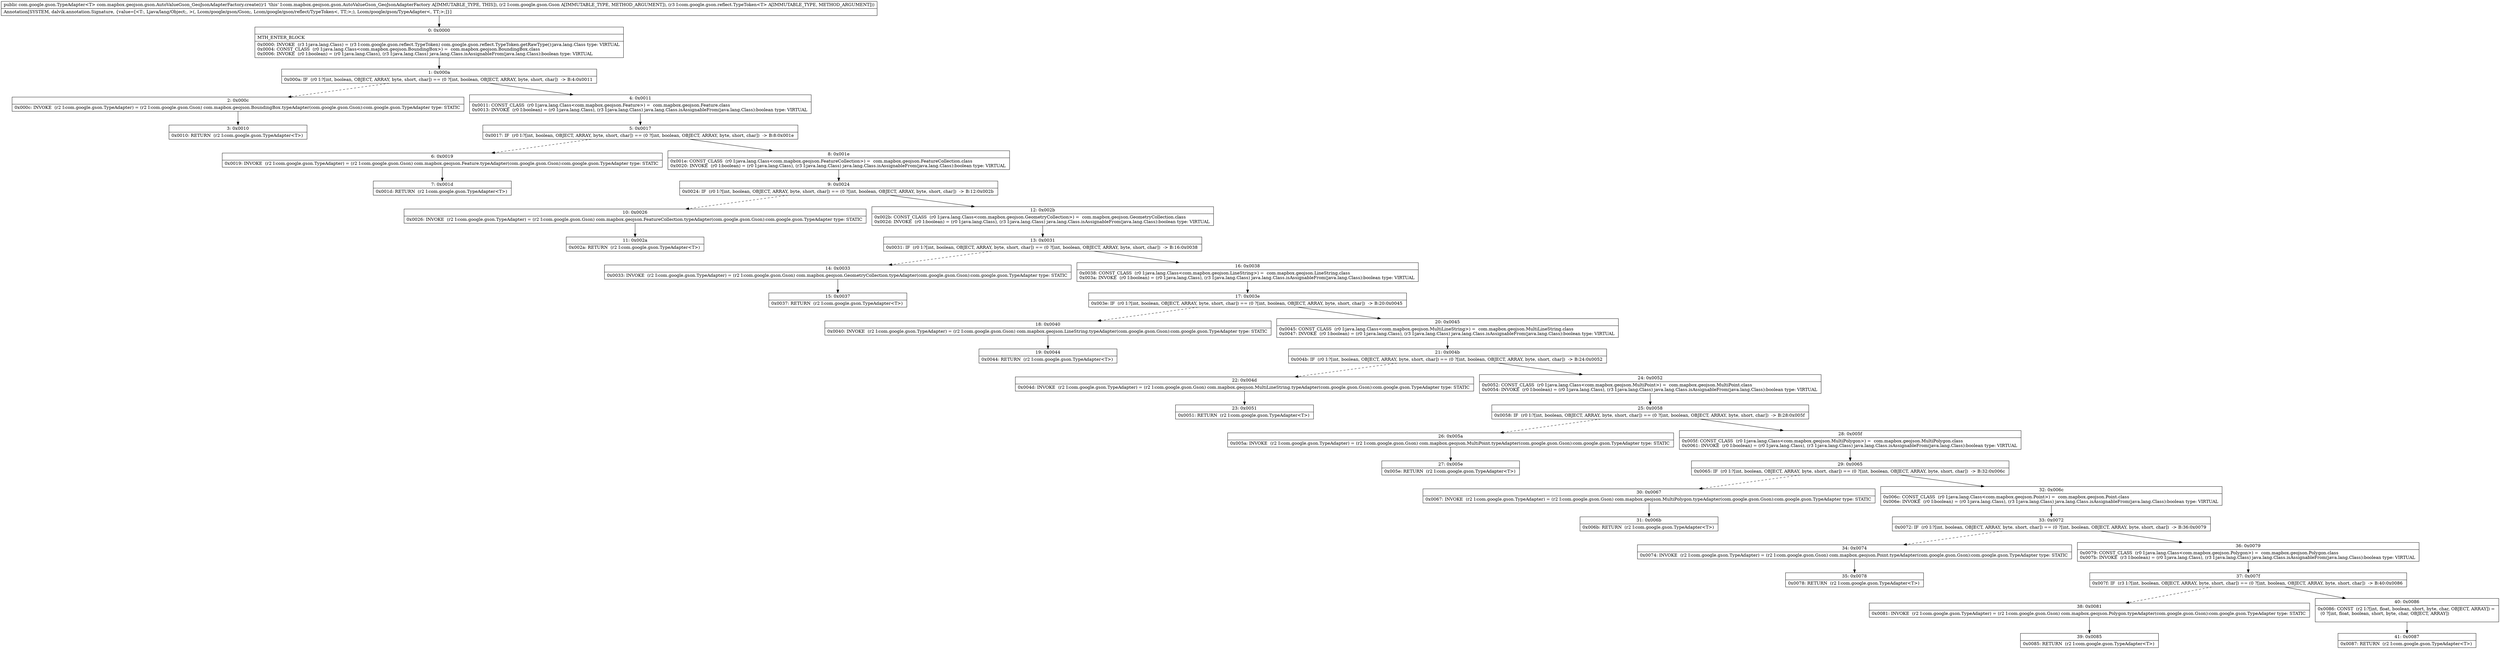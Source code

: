 digraph "CFG forcom.mapbox.geojson.gson.AutoValueGson_GeoJsonAdapterFactory.create(Lcom\/google\/gson\/Gson;Lcom\/google\/gson\/reflect\/TypeToken;)Lcom\/google\/gson\/TypeAdapter;" {
Node_0 [shape=record,label="{0\:\ 0x0000|MTH_ENTER_BLOCK\l|0x0000: INVOKE  (r3 I:java.lang.Class) = (r3 I:com.google.gson.reflect.TypeToken) com.google.gson.reflect.TypeToken.getRawType():java.lang.Class type: VIRTUAL \l0x0004: CONST_CLASS  (r0 I:java.lang.Class\<com.mapbox.geojson.BoundingBox\>) =  com.mapbox.geojson.BoundingBox.class \l0x0006: INVOKE  (r0 I:boolean) = (r0 I:java.lang.Class), (r3 I:java.lang.Class) java.lang.Class.isAssignableFrom(java.lang.Class):boolean type: VIRTUAL \l}"];
Node_1 [shape=record,label="{1\:\ 0x000a|0x000a: IF  (r0 I:?[int, boolean, OBJECT, ARRAY, byte, short, char]) == (0 ?[int, boolean, OBJECT, ARRAY, byte, short, char])  \-\> B:4:0x0011 \l}"];
Node_2 [shape=record,label="{2\:\ 0x000c|0x000c: INVOKE  (r2 I:com.google.gson.TypeAdapter) = (r2 I:com.google.gson.Gson) com.mapbox.geojson.BoundingBox.typeAdapter(com.google.gson.Gson):com.google.gson.TypeAdapter type: STATIC \l}"];
Node_3 [shape=record,label="{3\:\ 0x0010|0x0010: RETURN  (r2 I:com.google.gson.TypeAdapter\<T\>) \l}"];
Node_4 [shape=record,label="{4\:\ 0x0011|0x0011: CONST_CLASS  (r0 I:java.lang.Class\<com.mapbox.geojson.Feature\>) =  com.mapbox.geojson.Feature.class \l0x0013: INVOKE  (r0 I:boolean) = (r0 I:java.lang.Class), (r3 I:java.lang.Class) java.lang.Class.isAssignableFrom(java.lang.Class):boolean type: VIRTUAL \l}"];
Node_5 [shape=record,label="{5\:\ 0x0017|0x0017: IF  (r0 I:?[int, boolean, OBJECT, ARRAY, byte, short, char]) == (0 ?[int, boolean, OBJECT, ARRAY, byte, short, char])  \-\> B:8:0x001e \l}"];
Node_6 [shape=record,label="{6\:\ 0x0019|0x0019: INVOKE  (r2 I:com.google.gson.TypeAdapter) = (r2 I:com.google.gson.Gson) com.mapbox.geojson.Feature.typeAdapter(com.google.gson.Gson):com.google.gson.TypeAdapter type: STATIC \l}"];
Node_7 [shape=record,label="{7\:\ 0x001d|0x001d: RETURN  (r2 I:com.google.gson.TypeAdapter\<T\>) \l}"];
Node_8 [shape=record,label="{8\:\ 0x001e|0x001e: CONST_CLASS  (r0 I:java.lang.Class\<com.mapbox.geojson.FeatureCollection\>) =  com.mapbox.geojson.FeatureCollection.class \l0x0020: INVOKE  (r0 I:boolean) = (r0 I:java.lang.Class), (r3 I:java.lang.Class) java.lang.Class.isAssignableFrom(java.lang.Class):boolean type: VIRTUAL \l}"];
Node_9 [shape=record,label="{9\:\ 0x0024|0x0024: IF  (r0 I:?[int, boolean, OBJECT, ARRAY, byte, short, char]) == (0 ?[int, boolean, OBJECT, ARRAY, byte, short, char])  \-\> B:12:0x002b \l}"];
Node_10 [shape=record,label="{10\:\ 0x0026|0x0026: INVOKE  (r2 I:com.google.gson.TypeAdapter) = (r2 I:com.google.gson.Gson) com.mapbox.geojson.FeatureCollection.typeAdapter(com.google.gson.Gson):com.google.gson.TypeAdapter type: STATIC \l}"];
Node_11 [shape=record,label="{11\:\ 0x002a|0x002a: RETURN  (r2 I:com.google.gson.TypeAdapter\<T\>) \l}"];
Node_12 [shape=record,label="{12\:\ 0x002b|0x002b: CONST_CLASS  (r0 I:java.lang.Class\<com.mapbox.geojson.GeometryCollection\>) =  com.mapbox.geojson.GeometryCollection.class \l0x002d: INVOKE  (r0 I:boolean) = (r0 I:java.lang.Class), (r3 I:java.lang.Class) java.lang.Class.isAssignableFrom(java.lang.Class):boolean type: VIRTUAL \l}"];
Node_13 [shape=record,label="{13\:\ 0x0031|0x0031: IF  (r0 I:?[int, boolean, OBJECT, ARRAY, byte, short, char]) == (0 ?[int, boolean, OBJECT, ARRAY, byte, short, char])  \-\> B:16:0x0038 \l}"];
Node_14 [shape=record,label="{14\:\ 0x0033|0x0033: INVOKE  (r2 I:com.google.gson.TypeAdapter) = (r2 I:com.google.gson.Gson) com.mapbox.geojson.GeometryCollection.typeAdapter(com.google.gson.Gson):com.google.gson.TypeAdapter type: STATIC \l}"];
Node_15 [shape=record,label="{15\:\ 0x0037|0x0037: RETURN  (r2 I:com.google.gson.TypeAdapter\<T\>) \l}"];
Node_16 [shape=record,label="{16\:\ 0x0038|0x0038: CONST_CLASS  (r0 I:java.lang.Class\<com.mapbox.geojson.LineString\>) =  com.mapbox.geojson.LineString.class \l0x003a: INVOKE  (r0 I:boolean) = (r0 I:java.lang.Class), (r3 I:java.lang.Class) java.lang.Class.isAssignableFrom(java.lang.Class):boolean type: VIRTUAL \l}"];
Node_17 [shape=record,label="{17\:\ 0x003e|0x003e: IF  (r0 I:?[int, boolean, OBJECT, ARRAY, byte, short, char]) == (0 ?[int, boolean, OBJECT, ARRAY, byte, short, char])  \-\> B:20:0x0045 \l}"];
Node_18 [shape=record,label="{18\:\ 0x0040|0x0040: INVOKE  (r2 I:com.google.gson.TypeAdapter) = (r2 I:com.google.gson.Gson) com.mapbox.geojson.LineString.typeAdapter(com.google.gson.Gson):com.google.gson.TypeAdapter type: STATIC \l}"];
Node_19 [shape=record,label="{19\:\ 0x0044|0x0044: RETURN  (r2 I:com.google.gson.TypeAdapter\<T\>) \l}"];
Node_20 [shape=record,label="{20\:\ 0x0045|0x0045: CONST_CLASS  (r0 I:java.lang.Class\<com.mapbox.geojson.MultiLineString\>) =  com.mapbox.geojson.MultiLineString.class \l0x0047: INVOKE  (r0 I:boolean) = (r0 I:java.lang.Class), (r3 I:java.lang.Class) java.lang.Class.isAssignableFrom(java.lang.Class):boolean type: VIRTUAL \l}"];
Node_21 [shape=record,label="{21\:\ 0x004b|0x004b: IF  (r0 I:?[int, boolean, OBJECT, ARRAY, byte, short, char]) == (0 ?[int, boolean, OBJECT, ARRAY, byte, short, char])  \-\> B:24:0x0052 \l}"];
Node_22 [shape=record,label="{22\:\ 0x004d|0x004d: INVOKE  (r2 I:com.google.gson.TypeAdapter) = (r2 I:com.google.gson.Gson) com.mapbox.geojson.MultiLineString.typeAdapter(com.google.gson.Gson):com.google.gson.TypeAdapter type: STATIC \l}"];
Node_23 [shape=record,label="{23\:\ 0x0051|0x0051: RETURN  (r2 I:com.google.gson.TypeAdapter\<T\>) \l}"];
Node_24 [shape=record,label="{24\:\ 0x0052|0x0052: CONST_CLASS  (r0 I:java.lang.Class\<com.mapbox.geojson.MultiPoint\>) =  com.mapbox.geojson.MultiPoint.class \l0x0054: INVOKE  (r0 I:boolean) = (r0 I:java.lang.Class), (r3 I:java.lang.Class) java.lang.Class.isAssignableFrom(java.lang.Class):boolean type: VIRTUAL \l}"];
Node_25 [shape=record,label="{25\:\ 0x0058|0x0058: IF  (r0 I:?[int, boolean, OBJECT, ARRAY, byte, short, char]) == (0 ?[int, boolean, OBJECT, ARRAY, byte, short, char])  \-\> B:28:0x005f \l}"];
Node_26 [shape=record,label="{26\:\ 0x005a|0x005a: INVOKE  (r2 I:com.google.gson.TypeAdapter) = (r2 I:com.google.gson.Gson) com.mapbox.geojson.MultiPoint.typeAdapter(com.google.gson.Gson):com.google.gson.TypeAdapter type: STATIC \l}"];
Node_27 [shape=record,label="{27\:\ 0x005e|0x005e: RETURN  (r2 I:com.google.gson.TypeAdapter\<T\>) \l}"];
Node_28 [shape=record,label="{28\:\ 0x005f|0x005f: CONST_CLASS  (r0 I:java.lang.Class\<com.mapbox.geojson.MultiPolygon\>) =  com.mapbox.geojson.MultiPolygon.class \l0x0061: INVOKE  (r0 I:boolean) = (r0 I:java.lang.Class), (r3 I:java.lang.Class) java.lang.Class.isAssignableFrom(java.lang.Class):boolean type: VIRTUAL \l}"];
Node_29 [shape=record,label="{29\:\ 0x0065|0x0065: IF  (r0 I:?[int, boolean, OBJECT, ARRAY, byte, short, char]) == (0 ?[int, boolean, OBJECT, ARRAY, byte, short, char])  \-\> B:32:0x006c \l}"];
Node_30 [shape=record,label="{30\:\ 0x0067|0x0067: INVOKE  (r2 I:com.google.gson.TypeAdapter) = (r2 I:com.google.gson.Gson) com.mapbox.geojson.MultiPolygon.typeAdapter(com.google.gson.Gson):com.google.gson.TypeAdapter type: STATIC \l}"];
Node_31 [shape=record,label="{31\:\ 0x006b|0x006b: RETURN  (r2 I:com.google.gson.TypeAdapter\<T\>) \l}"];
Node_32 [shape=record,label="{32\:\ 0x006c|0x006c: CONST_CLASS  (r0 I:java.lang.Class\<com.mapbox.geojson.Point\>) =  com.mapbox.geojson.Point.class \l0x006e: INVOKE  (r0 I:boolean) = (r0 I:java.lang.Class), (r3 I:java.lang.Class) java.lang.Class.isAssignableFrom(java.lang.Class):boolean type: VIRTUAL \l}"];
Node_33 [shape=record,label="{33\:\ 0x0072|0x0072: IF  (r0 I:?[int, boolean, OBJECT, ARRAY, byte, short, char]) == (0 ?[int, boolean, OBJECT, ARRAY, byte, short, char])  \-\> B:36:0x0079 \l}"];
Node_34 [shape=record,label="{34\:\ 0x0074|0x0074: INVOKE  (r2 I:com.google.gson.TypeAdapter) = (r2 I:com.google.gson.Gson) com.mapbox.geojson.Point.typeAdapter(com.google.gson.Gson):com.google.gson.TypeAdapter type: STATIC \l}"];
Node_35 [shape=record,label="{35\:\ 0x0078|0x0078: RETURN  (r2 I:com.google.gson.TypeAdapter\<T\>) \l}"];
Node_36 [shape=record,label="{36\:\ 0x0079|0x0079: CONST_CLASS  (r0 I:java.lang.Class\<com.mapbox.geojson.Polygon\>) =  com.mapbox.geojson.Polygon.class \l0x007b: INVOKE  (r3 I:boolean) = (r0 I:java.lang.Class), (r3 I:java.lang.Class) java.lang.Class.isAssignableFrom(java.lang.Class):boolean type: VIRTUAL \l}"];
Node_37 [shape=record,label="{37\:\ 0x007f|0x007f: IF  (r3 I:?[int, boolean, OBJECT, ARRAY, byte, short, char]) == (0 ?[int, boolean, OBJECT, ARRAY, byte, short, char])  \-\> B:40:0x0086 \l}"];
Node_38 [shape=record,label="{38\:\ 0x0081|0x0081: INVOKE  (r2 I:com.google.gson.TypeAdapter) = (r2 I:com.google.gson.Gson) com.mapbox.geojson.Polygon.typeAdapter(com.google.gson.Gson):com.google.gson.TypeAdapter type: STATIC \l}"];
Node_39 [shape=record,label="{39\:\ 0x0085|0x0085: RETURN  (r2 I:com.google.gson.TypeAdapter\<T\>) \l}"];
Node_40 [shape=record,label="{40\:\ 0x0086|0x0086: CONST  (r2 I:?[int, float, boolean, short, byte, char, OBJECT, ARRAY]) = \l  (0 ?[int, float, boolean, short, byte, char, OBJECT, ARRAY])\l \l}"];
Node_41 [shape=record,label="{41\:\ 0x0087|0x0087: RETURN  (r2 I:com.google.gson.TypeAdapter\<T\>) \l}"];
MethodNode[shape=record,label="{public com.google.gson.TypeAdapter\<T\> com.mapbox.geojson.gson.AutoValueGson_GeoJsonAdapterFactory.create((r1 'this' I:com.mapbox.geojson.gson.AutoValueGson_GeoJsonAdapterFactory A[IMMUTABLE_TYPE, THIS]), (r2 I:com.google.gson.Gson A[IMMUTABLE_TYPE, METHOD_ARGUMENT]), (r3 I:com.google.gson.reflect.TypeToken\<T\> A[IMMUTABLE_TYPE, METHOD_ARGUMENT]))  | Annotation[SYSTEM, dalvik.annotation.Signature, \{value=[\<T:, Ljava\/lang\/Object;, \>(, Lcom\/google\/gson\/Gson;, Lcom\/google\/gson\/reflect\/TypeToken\<, TT;\>;), Lcom\/google\/gson\/TypeAdapter\<, TT;\>;]\}]\l}"];
MethodNode -> Node_0;
Node_0 -> Node_1;
Node_1 -> Node_2[style=dashed];
Node_1 -> Node_4;
Node_2 -> Node_3;
Node_4 -> Node_5;
Node_5 -> Node_6[style=dashed];
Node_5 -> Node_8;
Node_6 -> Node_7;
Node_8 -> Node_9;
Node_9 -> Node_10[style=dashed];
Node_9 -> Node_12;
Node_10 -> Node_11;
Node_12 -> Node_13;
Node_13 -> Node_14[style=dashed];
Node_13 -> Node_16;
Node_14 -> Node_15;
Node_16 -> Node_17;
Node_17 -> Node_18[style=dashed];
Node_17 -> Node_20;
Node_18 -> Node_19;
Node_20 -> Node_21;
Node_21 -> Node_22[style=dashed];
Node_21 -> Node_24;
Node_22 -> Node_23;
Node_24 -> Node_25;
Node_25 -> Node_26[style=dashed];
Node_25 -> Node_28;
Node_26 -> Node_27;
Node_28 -> Node_29;
Node_29 -> Node_30[style=dashed];
Node_29 -> Node_32;
Node_30 -> Node_31;
Node_32 -> Node_33;
Node_33 -> Node_34[style=dashed];
Node_33 -> Node_36;
Node_34 -> Node_35;
Node_36 -> Node_37;
Node_37 -> Node_38[style=dashed];
Node_37 -> Node_40;
Node_38 -> Node_39;
Node_40 -> Node_41;
}

